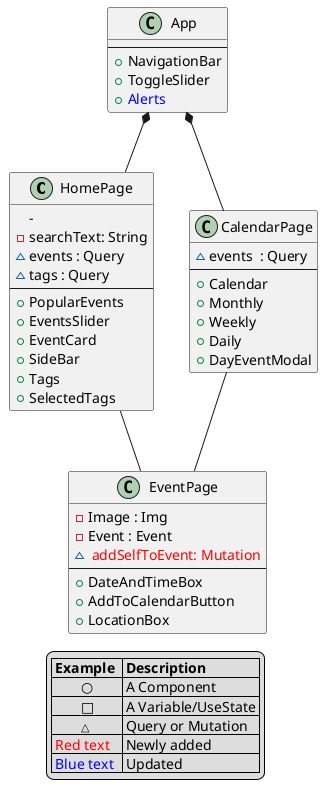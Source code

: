 @startuml FrontEndClassDiagram
class HomePage {
    - 
    - searchText: String
    ~ events : Query
    ~ tags : Query
    --
    + PopularEvents
    + EventsSlider
    + EventCard
    + SideBar
    + Tags 
    + SelectedTags
}

class App {
    --
    + NavigationBar
    + ToggleSlider
    + <color:blue>Alerts
}
class CalendarPage {
    ~ events  : Query
    --
    + Calendar
    + Monthly
    + Weekly
    + Daily
    + DayEventModal    
}
class EventPage {
    -Image : Img
    -Event : Event
    ~<color:red> addSelfToEvent: Mutation
    --
    + DateAndTimeBox
    + AddToCalendarButton
    + LocationBox
}

App*-- HomePage 
App*-- CalendarPage   
HomePage-- EventPage
CalendarPage-- EventPage

legend
    |= Example  |= Description |
    |        ○ | A Component |
    |        □ | A Variable/UseState |
    |        <size:11>△ | Query or Mutation |
    |<color:red> Red text | Newly added|
    |<color:blue> Blue text | Updated |
endlegend
@enduml


class AddEventPage {
}
class VerifyPage {
}
class AccountPage {
}
class LoginPage {
    }
